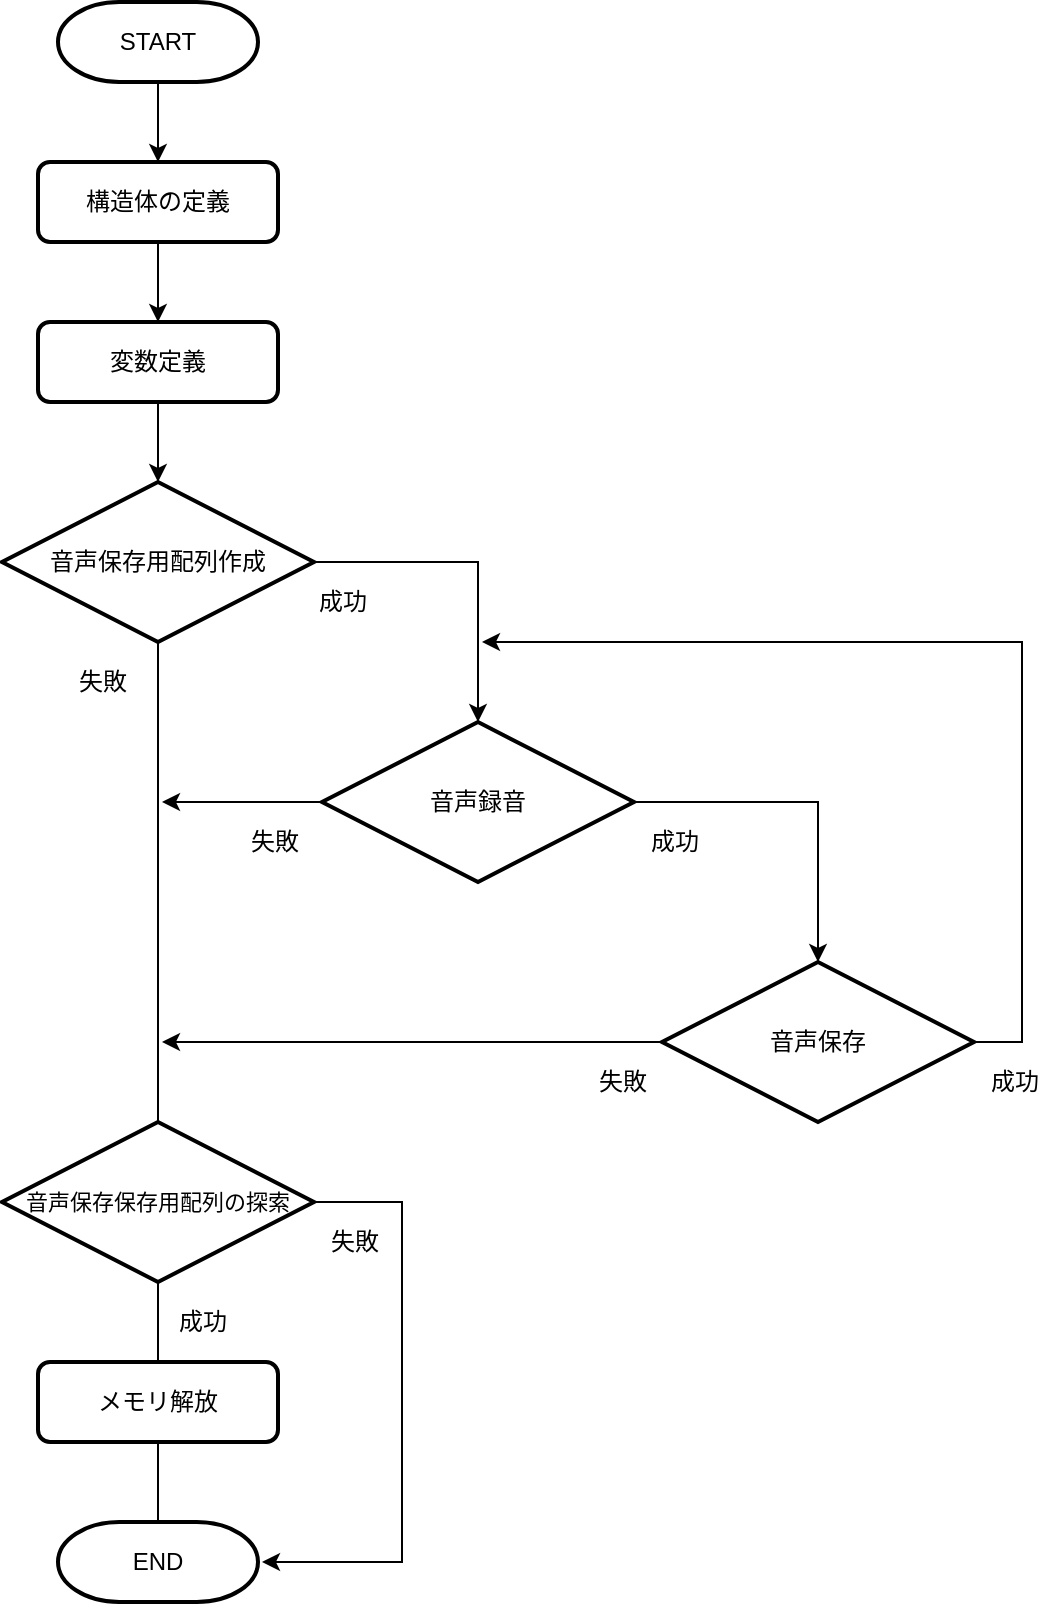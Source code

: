 <mxfile version="13.10.4" type="github">
  <diagram id="-Skaw5bzm2DvImkniRSv" name="Page-1">
    <mxGraphModel dx="1422" dy="705" grid="1" gridSize="10" guides="1" tooltips="1" connect="1" arrows="1" fold="1" page="1" pageScale="1" pageWidth="827" pageHeight="1169" math="0" shadow="0">
      <root>
        <mxCell id="0" />
        <mxCell id="1" parent="0" />
        <mxCell id="9MTl047adwrAZzrAJSgN-11" style="edgeStyle=orthogonalEdgeStyle;rounded=0;orthogonalLoop=1;jettySize=auto;html=1;entryX=0.5;entryY=0;entryDx=0;entryDy=0;" edge="1" parent="1" source="9MTl047adwrAZzrAJSgN-2" target="9MTl047adwrAZzrAJSgN-8">
          <mxGeometry relative="1" as="geometry" />
        </mxCell>
        <mxCell id="9MTl047adwrAZzrAJSgN-2" value="START" style="strokeWidth=2;html=1;shape=mxgraph.flowchart.terminator;whiteSpace=wrap;" vertex="1" parent="1">
          <mxGeometry x="188" y="80" width="100" height="40" as="geometry" />
        </mxCell>
        <mxCell id="9MTl047adwrAZzrAJSgN-9" style="edgeStyle=orthogonalEdgeStyle;rounded=0;orthogonalLoop=1;jettySize=auto;html=1;exitX=0.5;exitY=1;exitDx=0;exitDy=0;entryX=0.5;entryY=0;entryDx=0;entryDy=0;" edge="1" parent="1" source="9MTl047adwrAZzrAJSgN-8" target="9MTl047adwrAZzrAJSgN-12">
          <mxGeometry relative="1" as="geometry">
            <mxPoint x="210" y="240" as="targetPoint" />
          </mxGeometry>
        </mxCell>
        <mxCell id="9MTl047adwrAZzrAJSgN-8" value="構造体の定義" style="rounded=1;whiteSpace=wrap;html=1;strokeWidth=2;" vertex="1" parent="1">
          <mxGeometry x="178" y="160" width="120" height="40" as="geometry" />
        </mxCell>
        <mxCell id="9MTl047adwrAZzrAJSgN-13" style="edgeStyle=orthogonalEdgeStyle;rounded=0;orthogonalLoop=1;jettySize=auto;html=1;entryX=0.5;entryY=0;entryDx=0;entryDy=0;entryPerimeter=0;" edge="1" parent="1" source="9MTl047adwrAZzrAJSgN-12" target="9MTl047adwrAZzrAJSgN-14">
          <mxGeometry relative="1" as="geometry">
            <mxPoint x="210" y="320" as="targetPoint" />
          </mxGeometry>
        </mxCell>
        <mxCell id="9MTl047adwrAZzrAJSgN-12" value="変数定義" style="rounded=1;whiteSpace=wrap;html=1;strokeWidth=2;" vertex="1" parent="1">
          <mxGeometry x="178" y="240" width="120" height="40" as="geometry" />
        </mxCell>
        <mxCell id="9MTl047adwrAZzrAJSgN-15" style="edgeStyle=orthogonalEdgeStyle;rounded=0;orthogonalLoop=1;jettySize=auto;html=1;" edge="1" parent="1" source="9MTl047adwrAZzrAJSgN-14">
          <mxGeometry relative="1" as="geometry">
            <mxPoint x="238" y="680" as="targetPoint" />
          </mxGeometry>
        </mxCell>
        <mxCell id="9MTl047adwrAZzrAJSgN-20" style="edgeStyle=orthogonalEdgeStyle;rounded=0;orthogonalLoop=1;jettySize=auto;html=1;entryX=0.5;entryY=0;entryDx=0;entryDy=0;entryPerimeter=0;" edge="1" parent="1" source="9MTl047adwrAZzrAJSgN-14" target="9MTl047adwrAZzrAJSgN-17">
          <mxGeometry relative="1" as="geometry" />
        </mxCell>
        <mxCell id="9MTl047adwrAZzrAJSgN-14" value="音声保存用配列作成" style="strokeWidth=2;html=1;shape=mxgraph.flowchart.decision;whiteSpace=wrap;" vertex="1" parent="1">
          <mxGeometry x="160" y="320" width="156" height="80" as="geometry" />
        </mxCell>
        <mxCell id="9MTl047adwrAZzrAJSgN-21" style="edgeStyle=orthogonalEdgeStyle;rounded=0;orthogonalLoop=1;jettySize=auto;html=1;entryX=0.5;entryY=0;entryDx=0;entryDy=0;entryPerimeter=0;" edge="1" parent="1" source="9MTl047adwrAZzrAJSgN-17" target="9MTl047adwrAZzrAJSgN-18">
          <mxGeometry relative="1" as="geometry" />
        </mxCell>
        <mxCell id="9MTl047adwrAZzrAJSgN-24" style="edgeStyle=orthogonalEdgeStyle;rounded=0;orthogonalLoop=1;jettySize=auto;html=1;" edge="1" parent="1" source="9MTl047adwrAZzrAJSgN-17">
          <mxGeometry relative="1" as="geometry">
            <mxPoint x="240" y="480" as="targetPoint" />
          </mxGeometry>
        </mxCell>
        <mxCell id="9MTl047adwrAZzrAJSgN-17" value="音声録音" style="strokeWidth=2;html=1;shape=mxgraph.flowchart.decision;whiteSpace=wrap;" vertex="1" parent="1">
          <mxGeometry x="320" y="440" width="156" height="80" as="geometry" />
        </mxCell>
        <mxCell id="9MTl047adwrAZzrAJSgN-22" style="edgeStyle=orthogonalEdgeStyle;rounded=0;orthogonalLoop=1;jettySize=auto;html=1;" edge="1" parent="1" source="9MTl047adwrAZzrAJSgN-18">
          <mxGeometry relative="1" as="geometry">
            <mxPoint x="400" y="400" as="targetPoint" />
            <Array as="points">
              <mxPoint x="670" y="600" />
              <mxPoint x="670" y="400" />
            </Array>
          </mxGeometry>
        </mxCell>
        <mxCell id="9MTl047adwrAZzrAJSgN-23" style="edgeStyle=orthogonalEdgeStyle;rounded=0;orthogonalLoop=1;jettySize=auto;html=1;" edge="1" parent="1" source="9MTl047adwrAZzrAJSgN-18">
          <mxGeometry relative="1" as="geometry">
            <mxPoint x="240" y="600" as="targetPoint" />
          </mxGeometry>
        </mxCell>
        <mxCell id="9MTl047adwrAZzrAJSgN-18" value="音声保存" style="strokeWidth=2;html=1;shape=mxgraph.flowchart.decision;whiteSpace=wrap;" vertex="1" parent="1">
          <mxGeometry x="490" y="560" width="156" height="80" as="geometry" />
        </mxCell>
        <mxCell id="9MTl047adwrAZzrAJSgN-26" style="edgeStyle=orthogonalEdgeStyle;rounded=0;orthogonalLoop=1;jettySize=auto;html=1;" edge="1" parent="1" source="9MTl047adwrAZzrAJSgN-25">
          <mxGeometry relative="1" as="geometry">
            <mxPoint x="238" y="800" as="targetPoint" />
          </mxGeometry>
        </mxCell>
        <mxCell id="9MTl047adwrAZzrAJSgN-29" style="edgeStyle=orthogonalEdgeStyle;rounded=0;orthogonalLoop=1;jettySize=auto;html=1;exitX=1;exitY=0.5;exitDx=0;exitDy=0;exitPerimeter=0;" edge="1" parent="1" source="9MTl047adwrAZzrAJSgN-25">
          <mxGeometry relative="1" as="geometry">
            <mxPoint x="290" y="860" as="targetPoint" />
            <Array as="points">
              <mxPoint x="360" y="680" />
              <mxPoint x="360" y="860" />
            </Array>
          </mxGeometry>
        </mxCell>
        <mxCell id="9MTl047adwrAZzrAJSgN-25" value="&lt;font style=&quot;font-size: 11px&quot;&gt;音声保存保存用配列の探索&lt;/font&gt;" style="strokeWidth=2;html=1;shape=mxgraph.flowchart.decision;whiteSpace=wrap;" vertex="1" parent="1">
          <mxGeometry x="160" y="640" width="156" height="80" as="geometry" />
        </mxCell>
        <mxCell id="9MTl047adwrAZzrAJSgN-28" style="edgeStyle=orthogonalEdgeStyle;rounded=0;orthogonalLoop=1;jettySize=auto;html=1;" edge="1" parent="1" source="9MTl047adwrAZzrAJSgN-27">
          <mxGeometry relative="1" as="geometry">
            <mxPoint x="238" y="880" as="targetPoint" />
          </mxGeometry>
        </mxCell>
        <mxCell id="9MTl047adwrAZzrAJSgN-27" value="メモリ解放" style="rounded=1;whiteSpace=wrap;html=1;strokeWidth=2;" vertex="1" parent="1">
          <mxGeometry x="178" y="760" width="120" height="40" as="geometry" />
        </mxCell>
        <mxCell id="9MTl047adwrAZzrAJSgN-30" value="END" style="strokeWidth=2;html=1;shape=mxgraph.flowchart.terminator;whiteSpace=wrap;" vertex="1" parent="1">
          <mxGeometry x="188" y="840" width="100" height="40" as="geometry" />
        </mxCell>
        <mxCell id="9MTl047adwrAZzrAJSgN-31" value="成功" style="text;html=1;align=center;verticalAlign=middle;resizable=0;points=[];autosize=1;" vertex="1" parent="1">
          <mxGeometry x="310" y="370" width="40" height="20" as="geometry" />
        </mxCell>
        <mxCell id="9MTl047adwrAZzrAJSgN-32" value="成功" style="text;html=1;align=center;verticalAlign=middle;resizable=0;points=[];autosize=1;" vertex="1" parent="1">
          <mxGeometry x="476" y="490" width="40" height="20" as="geometry" />
        </mxCell>
        <mxCell id="9MTl047adwrAZzrAJSgN-33" value="成功" style="text;html=1;align=center;verticalAlign=middle;resizable=0;points=[];autosize=1;" vertex="1" parent="1">
          <mxGeometry x="646" y="610" width="40" height="20" as="geometry" />
        </mxCell>
        <mxCell id="9MTl047adwrAZzrAJSgN-35" value="失敗" style="text;html=1;align=center;verticalAlign=middle;resizable=0;points=[];autosize=1;" vertex="1" parent="1">
          <mxGeometry x="190" y="410" width="40" height="20" as="geometry" />
        </mxCell>
        <mxCell id="9MTl047adwrAZzrAJSgN-36" value="成功" style="text;html=1;align=center;verticalAlign=middle;resizable=0;points=[];autosize=1;" vertex="1" parent="1">
          <mxGeometry x="240" y="730" width="40" height="20" as="geometry" />
        </mxCell>
        <mxCell id="9MTl047adwrAZzrAJSgN-37" value="失敗" style="text;html=1;align=center;verticalAlign=middle;resizable=0;points=[];autosize=1;" vertex="1" parent="1">
          <mxGeometry x="276" y="490" width="40" height="20" as="geometry" />
        </mxCell>
        <mxCell id="9MTl047adwrAZzrAJSgN-38" value="失敗" style="text;html=1;align=center;verticalAlign=middle;resizable=0;points=[];autosize=1;" vertex="1" parent="1">
          <mxGeometry x="450" y="610" width="40" height="20" as="geometry" />
        </mxCell>
        <mxCell id="9MTl047adwrAZzrAJSgN-39" value="失敗" style="text;html=1;align=center;verticalAlign=middle;resizable=0;points=[];autosize=1;" vertex="1" parent="1">
          <mxGeometry x="316" y="690" width="40" height="20" as="geometry" />
        </mxCell>
      </root>
    </mxGraphModel>
  </diagram>
</mxfile>
